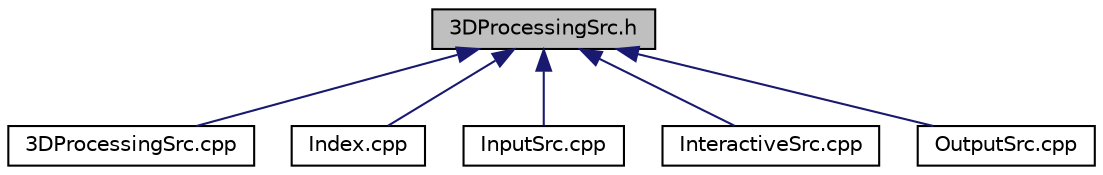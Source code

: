 digraph "3DProcessingSrc.h"
{
  edge [fontname="Helvetica",fontsize="10",labelfontname="Helvetica",labelfontsize="10"];
  node [fontname="Helvetica",fontsize="10",shape=record];
  Node1 [label="3DProcessingSrc.h",height=0.2,width=0.4,color="black", fillcolor="grey75", style="filled", fontcolor="black"];
  Node1 -> Node2 [dir="back",color="midnightblue",fontsize="10",style="solid"];
  Node2 [label="3DProcessingSrc.cpp",height=0.2,width=0.4,color="black", fillcolor="white", style="filled",URL="$3DProcessingSrc_8cpp.html"];
  Node1 -> Node3 [dir="back",color="midnightblue",fontsize="10",style="solid"];
  Node3 [label="Index.cpp",height=0.2,width=0.4,color="black", fillcolor="white", style="filled",URL="$Index_8cpp.html"];
  Node1 -> Node4 [dir="back",color="midnightblue",fontsize="10",style="solid"];
  Node4 [label="InputSrc.cpp",height=0.2,width=0.4,color="black", fillcolor="white", style="filled",URL="$InputSrc_8cpp.html"];
  Node1 -> Node5 [dir="back",color="midnightblue",fontsize="10",style="solid"];
  Node5 [label="InteractiveSrc.cpp",height=0.2,width=0.4,color="black", fillcolor="white", style="filled",URL="$InteractiveSrc_8cpp.html"];
  Node1 -> Node6 [dir="back",color="midnightblue",fontsize="10",style="solid"];
  Node6 [label="OutputSrc.cpp",height=0.2,width=0.4,color="black", fillcolor="white", style="filled",URL="$OutputSrc_8cpp.html"];
}
